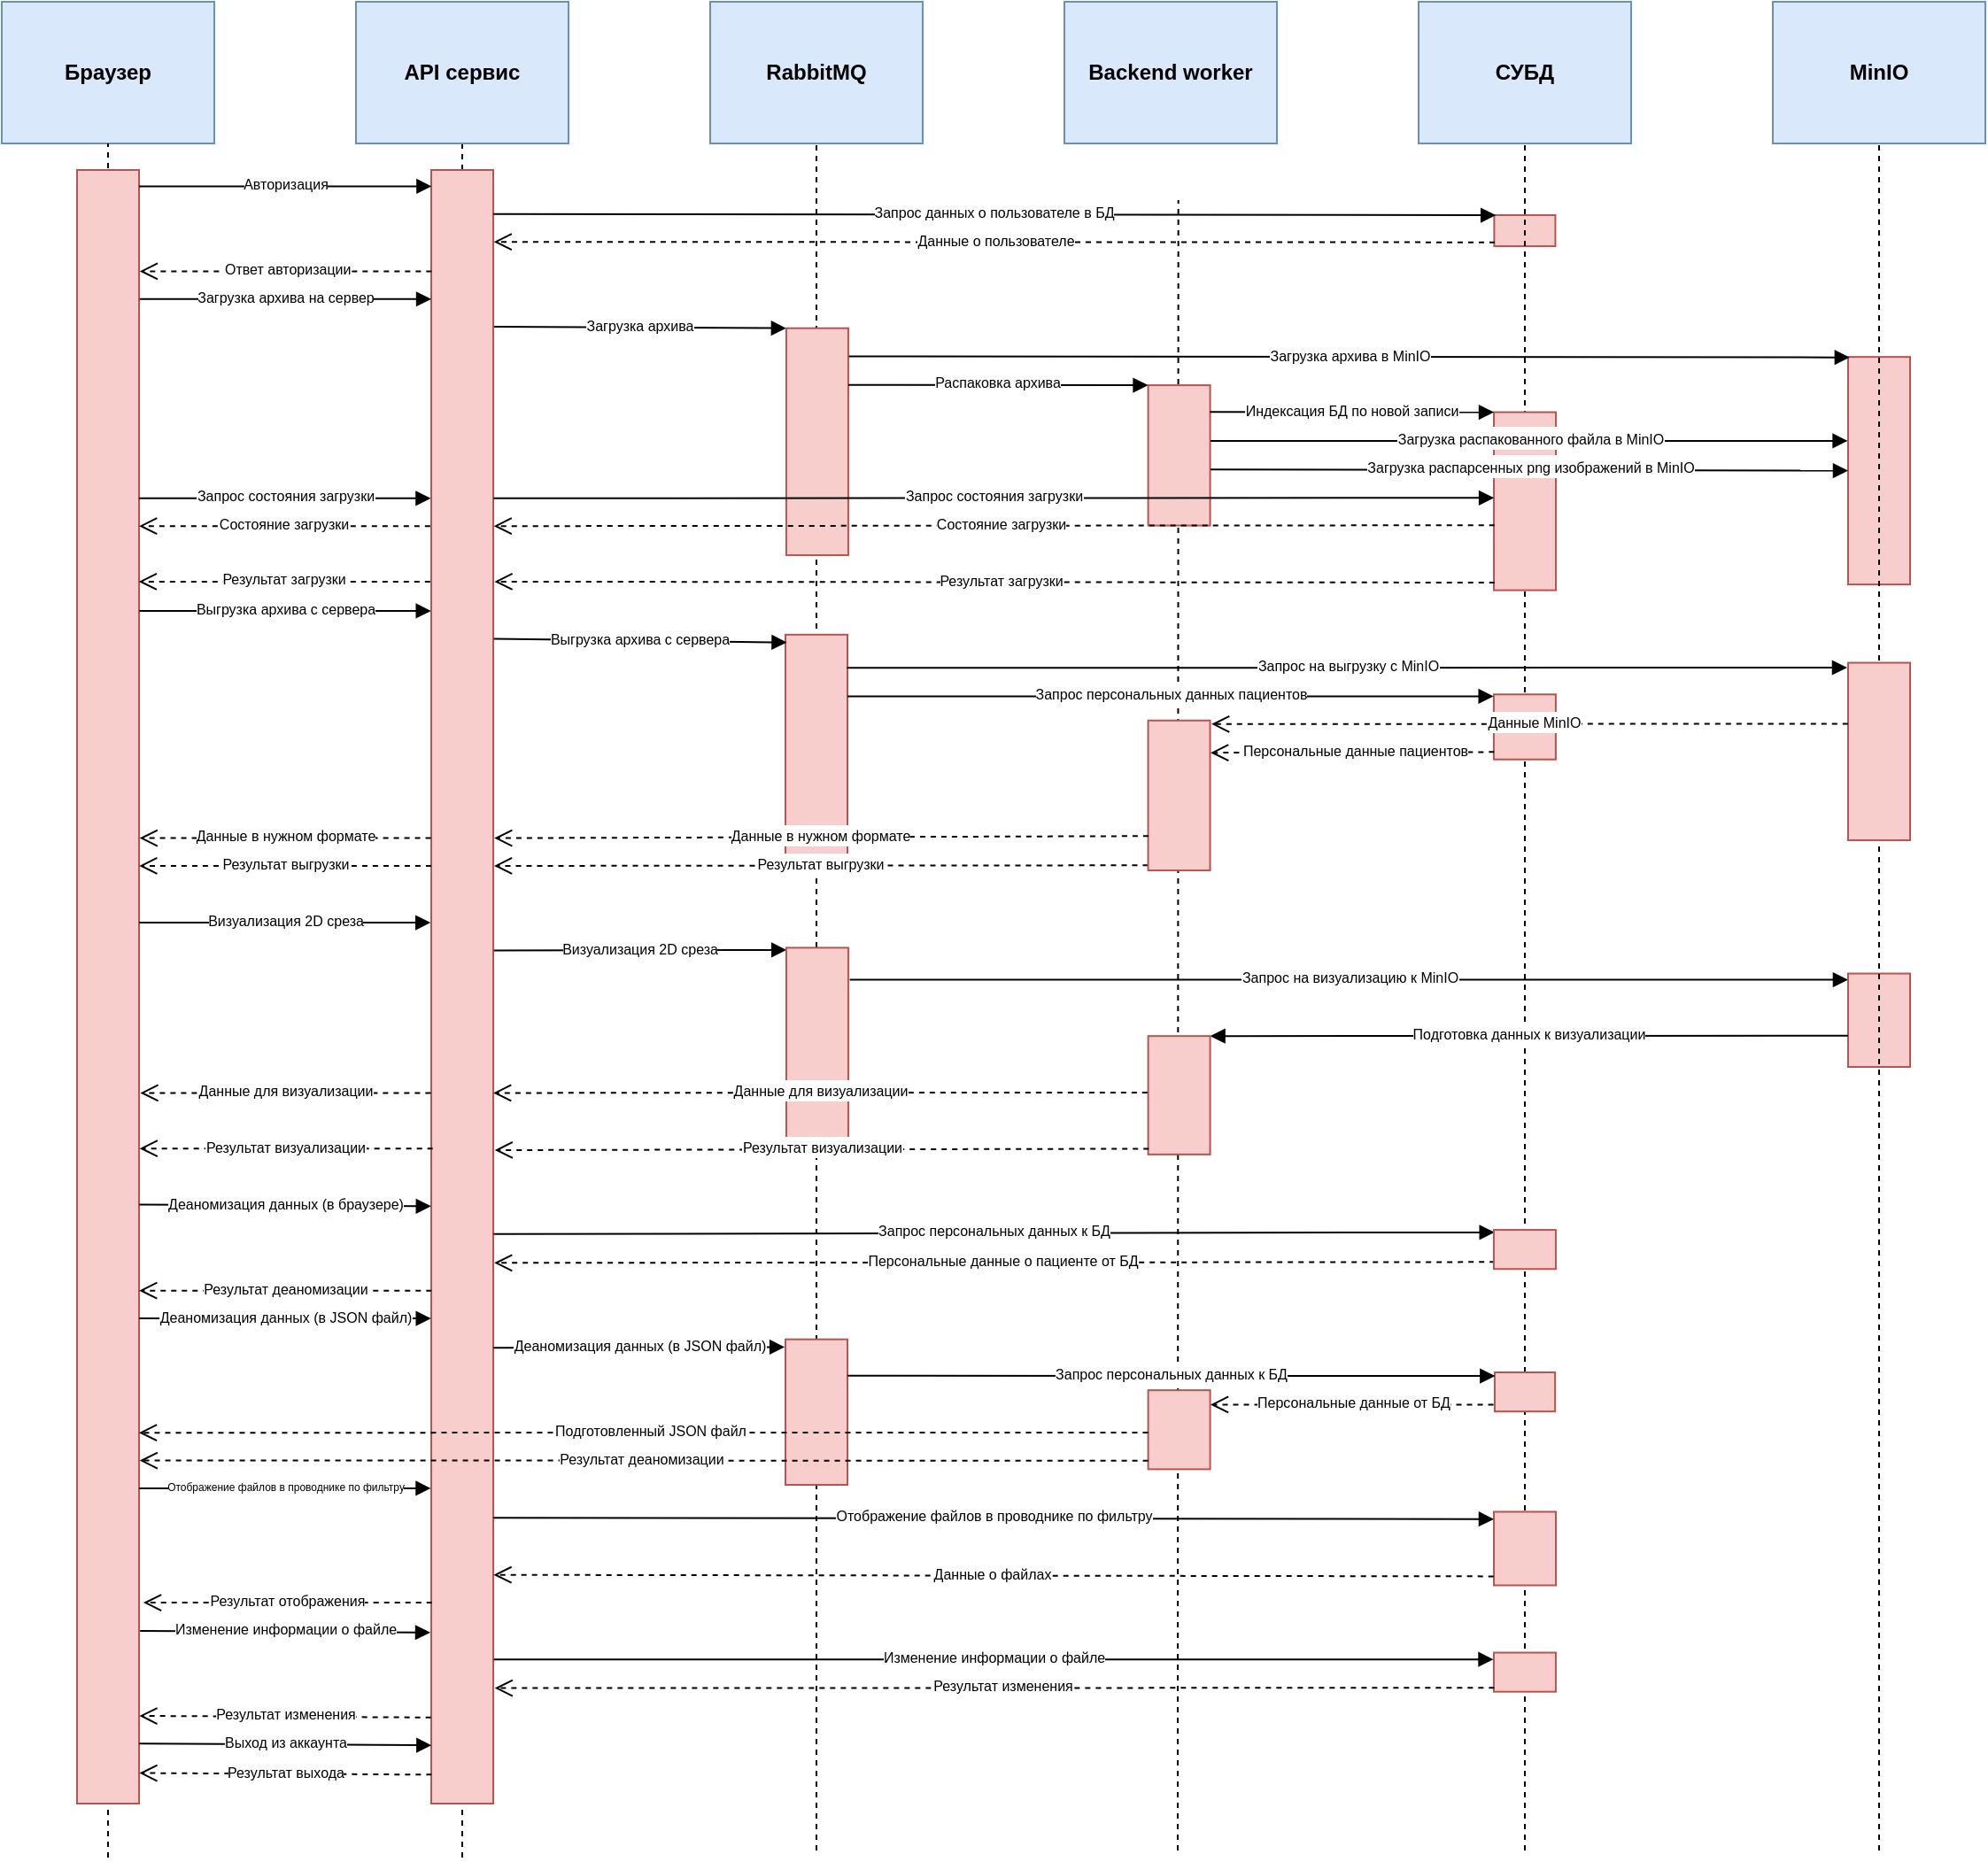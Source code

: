 <mxfile version="24.8.3">
  <diagram name="Page-1" id="-7-vLeRaQvUi-DyRjATi">
    <mxGraphModel dx="989" dy="517" grid="1" gridSize="4" guides="1" tooltips="1" connect="1" arrows="1" fold="1" page="1" pageScale="1" pageWidth="850" pageHeight="1100" math="0" shadow="0">
      <root>
        <mxCell id="0" />
        <mxCell id="1" parent="0" />
        <mxCell id="jtM0x4LrWnEkOrYZ_eJX-8" value="" style="endArrow=none;dashed=1;html=1;rounded=0;entryX=0.536;entryY=1.002;entryDx=0;entryDy=0;entryPerimeter=0;" parent="1" edge="1">
          <mxGeometry width="50" height="50" relative="1" as="geometry">
            <mxPoint x="704" y="1084" as="sourcePoint" />
            <mxPoint x="704.34" y="152.0" as="targetPoint" />
          </mxGeometry>
        </mxCell>
        <mxCell id="DCnHzgPeeYYXoKH0LnII-5" value="" style="endArrow=none;dashed=1;html=1;rounded=0;entryX=0.5;entryY=1;entryDx=0;entryDy=0;" parent="1" source="DCnHzgPeeYYXoKH0LnII-15" target="QcKT72nkIw5ETrxxPbvO-2" edge="1">
          <mxGeometry width="50" height="50" relative="1" as="geometry">
            <mxPoint x="300" y="1080" as="sourcePoint" />
            <mxPoint x="300.1" y="130" as="targetPoint" />
          </mxGeometry>
        </mxCell>
        <mxCell id="DCnHzgPeeYYXoKH0LnII-6" value="" style="endArrow=none;dashed=1;html=1;rounded=0;entryX=0.5;entryY=1;entryDx=0;entryDy=0;" parent="1" target="DCnHzgPeeYYXoKH0LnII-3" edge="1">
          <mxGeometry width="50" height="50" relative="1" as="geometry">
            <mxPoint x="500" y="1084" as="sourcePoint" />
            <mxPoint x="499.71" y="130" as="targetPoint" />
          </mxGeometry>
        </mxCell>
        <mxCell id="QcKT72nkIw5ETrxxPbvO-1" value="&lt;b&gt;Браузер&lt;/b&gt;" style="html=1;whiteSpace=wrap;fillColor=#dae8fc;strokeColor=#6c8ebf;" parent="1" vertex="1">
          <mxGeometry x="40" y="40" width="120" height="80" as="geometry" />
        </mxCell>
        <mxCell id="QcKT72nkIw5ETrxxPbvO-2" value="&lt;b&gt;API сервис&lt;/b&gt;" style="html=1;whiteSpace=wrap;fillColor=#dae8fc;strokeColor=#6c8ebf;" parent="1" vertex="1">
          <mxGeometry x="240" y="40" width="120" height="80" as="geometry" />
        </mxCell>
        <mxCell id="QcKT72nkIw5ETrxxPbvO-3" value="&lt;b&gt;Backend worker&lt;/b&gt;" style="html=1;whiteSpace=wrap;fillColor=#dae8fc;strokeColor=#6c8ebf;" parent="1" vertex="1">
          <mxGeometry x="640" y="40" width="120" height="80" as="geometry" />
        </mxCell>
        <mxCell id="DCnHzgPeeYYXoKH0LnII-3" value="&lt;b&gt;RabbitMQ&lt;/b&gt;" style="html=1;whiteSpace=wrap;fillColor=#dae8fc;strokeColor=#6c8ebf;" parent="1" vertex="1">
          <mxGeometry x="440" y="40" width="120" height="80" as="geometry" />
        </mxCell>
        <mxCell id="DCnHzgPeeYYXoKH0LnII-13" value="" style="endArrow=none;dashed=1;html=1;rounded=0;entryX=0.5;entryY=1;entryDx=0;entryDy=0;" parent="1" target="QcKT72nkIw5ETrxxPbvO-1" edge="1">
          <mxGeometry width="50" height="50" relative="1" as="geometry">
            <mxPoint x="100" y="1088" as="sourcePoint" />
            <mxPoint x="100" y="590" as="targetPoint" />
          </mxGeometry>
        </mxCell>
        <mxCell id="DCnHzgPeeYYXoKH0LnII-8" value="" style="rounded=0;whiteSpace=wrap;html=1;rotation=90;labelBackgroundColor=none;glass=0;fillColor=#f8cecc;strokeColor=#b85450;" parent="1" vertex="1">
          <mxGeometry x="-361.25" y="578.75" width="922.5" height="35" as="geometry" />
        </mxCell>
        <mxCell id="DCnHzgPeeYYXoKH0LnII-16" value="" style="endArrow=none;dashed=1;html=1;rounded=0;" parent="1" target="DCnHzgPeeYYXoKH0LnII-15" edge="1">
          <mxGeometry width="50" height="50" relative="1" as="geometry">
            <mxPoint x="300" y="1088" as="sourcePoint" />
            <mxPoint x="300" y="120" as="targetPoint" />
          </mxGeometry>
        </mxCell>
        <mxCell id="DCnHzgPeeYYXoKH0LnII-15" value="" style="rounded=0;whiteSpace=wrap;html=1;rotation=90;labelBackgroundColor=none;glass=0;fillColor=#f8cecc;strokeColor=#b85450;" parent="1" vertex="1">
          <mxGeometry x="-161.25" y="578.75" width="922.5" height="35" as="geometry" />
        </mxCell>
        <mxCell id="DCnHzgPeeYYXoKH0LnII-17" value="&lt;font style=&quot;font-size: 8px;&quot;&gt;Авторизация&lt;/font&gt;" style="html=1;verticalAlign=bottom;endArrow=block;curved=0;rounded=0;exitX=0.01;exitY=0;exitDx=0;exitDy=0;exitPerimeter=0;jumpSize=6;movable=1;resizable=1;rotatable=1;deletable=1;editable=1;locked=0;connectable=1;shadow=0;strokeWidth=1;entryX=0.01;entryY=0.994;entryDx=0;entryDy=0;entryPerimeter=0;targetPerimeterSpacing=0;spacingTop=0;spacing=-5;sourcePerimeterSpacing=0;endSize=6;startSize=6;" parent="1" source="DCnHzgPeeYYXoKH0LnII-8" target="DCnHzgPeeYYXoKH0LnII-15" edge="1">
          <mxGeometry x="0.0" width="80" relative="1" as="geometry">
            <mxPoint x="269.825" y="151.288" as="sourcePoint" />
            <mxPoint x="283" y="150" as="targetPoint" />
            <mxPoint as="offset" />
          </mxGeometry>
        </mxCell>
        <mxCell id="DCnHzgPeeYYXoKH0LnII-22" value="" style="rounded=0;whiteSpace=wrap;html=1;rotation=90;labelBackgroundColor=none;glass=0;fillColor=#f8cecc;strokeColor=#b85450;" parent="1" vertex="1">
          <mxGeometry x="891.18" y="152" width="17.55" height="34.53" as="geometry" />
        </mxCell>
        <mxCell id="DCnHzgPeeYYXoKH0LnII-23" value="Запрос данных о пользователе в БД" style="html=1;verticalAlign=bottom;endArrow=block;curved=0;rounded=0;exitX=0.027;exitY=0.002;exitDx=0;exitDy=0;exitPerimeter=0;jumpSize=6;movable=1;resizable=1;rotatable=1;deletable=1;editable=1;locked=0;connectable=1;shadow=0;strokeWidth=1;targetPerimeterSpacing=0;spacingTop=0;spacing=-5;sourcePerimeterSpacing=0;endSize=6;startSize=6;fontSize=8;entryX=0.002;entryY=0.974;entryDx=0;entryDy=0;entryPerimeter=0;" parent="1" source="DCnHzgPeeYYXoKH0LnII-15" target="DCnHzgPeeYYXoKH0LnII-22" edge="1">
          <mxGeometry x="0.0" width="80" relative="1" as="geometry">
            <mxPoint x="318.235" y="160.005" as="sourcePoint" />
            <mxPoint x="880" y="160" as="targetPoint" />
            <mxPoint as="offset" />
          </mxGeometry>
        </mxCell>
        <mxCell id="DCnHzgPeeYYXoKH0LnII-25" value="&lt;font style=&quot;font-size: 8px;&quot;&gt;Данные о пользователе&lt;/font&gt;" style="html=1;verticalAlign=bottom;endArrow=open;dashed=1;endSize=8;rounded=0;spacing=-5;fontSize=10;entryX=0.044;entryY=-0.009;entryDx=0;entryDy=0;entryPerimeter=0;exitX=0.874;exitY=0.991;exitDx=0;exitDy=0;exitPerimeter=0;" parent="1" source="DCnHzgPeeYYXoKH0LnII-22" target="DCnHzgPeeYYXoKH0LnII-15" edge="1">
          <mxGeometry x="0.0" relative="1" as="geometry">
            <mxPoint x="876" y="176" as="sourcePoint" />
            <mxPoint x="318.095" y="175.688" as="targetPoint" />
            <mxPoint as="offset" />
          </mxGeometry>
        </mxCell>
        <mxCell id="cB62RRdeZVZAQ7C6WHtT-6" value="&lt;span style=&quot;font-size: 8px;&quot;&gt;&amp;nbsp;Ответ авторизации&lt;/span&gt;" style="html=1;verticalAlign=bottom;endArrow=open;dashed=1;endSize=8;rounded=0;exitX=0.062;exitY=0.995;exitDx=0;exitDy=0;exitPerimeter=0;spacing=-5;fontSize=10;entryX=0.062;entryY=-0.011;entryDx=0;entryDy=0;entryPerimeter=0;" parent="1" source="DCnHzgPeeYYXoKH0LnII-15" target="DCnHzgPeeYYXoKH0LnII-8" edge="1">
          <mxGeometry x="0.001" relative="1" as="geometry">
            <mxPoint x="280.825" y="191.997" as="sourcePoint" />
            <mxPoint x="120" y="192" as="targetPoint" />
            <mxPoint as="offset" />
          </mxGeometry>
        </mxCell>
        <mxCell id="jtM0x4LrWnEkOrYZ_eJX-1" value="&lt;span style=&quot;font-size: 8px;&quot;&gt;Загрузка архива на сервер&lt;/span&gt;" style="html=1;verticalAlign=bottom;endArrow=block;curved=0;rounded=0;jumpSize=6;movable=1;resizable=1;rotatable=1;deletable=1;editable=1;locked=0;connectable=1;shadow=0;strokeWidth=1;targetPerimeterSpacing=0;spacingTop=0;spacing=-5;sourcePerimeterSpacing=0;endSize=6;startSize=6;exitX=0.079;exitY=-0.011;exitDx=0;exitDy=0;exitPerimeter=0;entryX=0.079;entryY=0.999;entryDx=0;entryDy=0;entryPerimeter=0;" parent="1" source="DCnHzgPeeYYXoKH0LnII-8" target="DCnHzgPeeYYXoKH0LnII-15" edge="1">
          <mxGeometry x="0.0" width="80" relative="1" as="geometry">
            <mxPoint x="120" y="208" as="sourcePoint" />
            <mxPoint x="280" y="208" as="targetPoint" />
            <mxPoint as="offset" />
          </mxGeometry>
        </mxCell>
        <mxCell id="jtM0x4LrWnEkOrYZ_eJX-5" value="&lt;span style=&quot;font-size: 8px;&quot;&gt;Загрузка архива&lt;/span&gt;" style="html=1;verticalAlign=bottom;endArrow=block;curved=0;rounded=0;jumpSize=6;movable=1;resizable=1;rotatable=1;deletable=1;editable=1;locked=0;connectable=1;shadow=0;strokeWidth=1;targetPerimeterSpacing=0;spacingTop=0;spacing=-5;sourcePerimeterSpacing=0;endSize=6;startSize=6;entryX=0;entryY=1;entryDx=0;entryDy=0;exitX=0.096;exitY=-0.013;exitDx=0;exitDy=0;exitPerimeter=0;" parent="1" source="DCnHzgPeeYYXoKH0LnII-15" target="jtM0x4LrWnEkOrYZ_eJX-4" edge="1">
          <mxGeometry x="0.0" width="80" relative="1" as="geometry">
            <mxPoint x="336" y="224" as="sourcePoint" />
            <mxPoint x="480" y="223.86" as="targetPoint" />
            <mxPoint as="offset" />
          </mxGeometry>
        </mxCell>
        <mxCell id="jtM0x4LrWnEkOrYZ_eJX-7" value="&lt;b&gt;СУБД&lt;/b&gt;" style="html=1;whiteSpace=wrap;fillColor=#dae8fc;strokeColor=#6c8ebf;" parent="1" vertex="1">
          <mxGeometry x="840" y="40" width="120" height="80" as="geometry" />
        </mxCell>
        <mxCell id="jtM0x4LrWnEkOrYZ_eJX-11" value="" style="endArrow=none;dashed=1;html=1;rounded=0;entryX=0.5;entryY=1;entryDx=0;entryDy=0;" parent="1" target="jtM0x4LrWnEkOrYZ_eJX-7" edge="1">
          <mxGeometry width="50" height="50" relative="1" as="geometry">
            <mxPoint x="900" y="1084" as="sourcePoint" />
            <mxPoint x="908" y="143.08" as="targetPoint" />
          </mxGeometry>
        </mxCell>
        <mxCell id="jtM0x4LrWnEkOrYZ_eJX-10" value="" style="rounded=0;whiteSpace=wrap;html=1;rotation=90;labelBackgroundColor=none;glass=0;fillColor=#f8cecc;strokeColor=#b85450;" parent="1" vertex="1">
          <mxGeometry x="1035.76" y="287.31" width="128.47" height="35" as="geometry" />
        </mxCell>
        <mxCell id="jtM0x4LrWnEkOrYZ_eJX-14" value="" style="rounded=0;whiteSpace=wrap;html=1;rotation=90;labelBackgroundColor=none;glass=0;fillColor=#f8cecc;strokeColor=#b85450;" parent="1" vertex="1">
          <mxGeometry x="849.74" y="304.54" width="100.55" height="35" as="geometry" />
        </mxCell>
        <mxCell id="jtM0x4LrWnEkOrYZ_eJX-4" value="" style="rounded=0;whiteSpace=wrap;html=1;rotation=90;labelBackgroundColor=none;glass=0;fillColor=#f8cecc;strokeColor=#b85450;" parent="1" vertex="1">
          <mxGeometry x="436.37" y="270.93" width="128.18" height="35" as="geometry" />
        </mxCell>
        <mxCell id="jtM0x4LrWnEkOrYZ_eJX-9" value="&lt;span style=&quot;font-size: 8px;&quot;&gt;Загрузка архива в MinIO&lt;/span&gt;" style="html=1;verticalAlign=bottom;endArrow=block;curved=0;rounded=0;jumpSize=6;movable=1;resizable=1;rotatable=1;deletable=1;editable=1;locked=0;connectable=1;shadow=0;strokeWidth=1;targetPerimeterSpacing=0;spacingTop=0;spacing=-5;sourcePerimeterSpacing=0;endSize=6;startSize=6;entryX=0.002;entryY=0.973;entryDx=0;entryDy=0;entryPerimeter=0;exitX=0.124;exitY=-0.011;exitDx=0;exitDy=0;exitPerimeter=0;" parent="1" source="jtM0x4LrWnEkOrYZ_eJX-4" target="jtM0x4LrWnEkOrYZ_eJX-10" edge="1">
          <mxGeometry x="0.0" width="80" relative="1" as="geometry">
            <mxPoint x="540" y="256" as="sourcePoint" />
            <mxPoint x="880" y="255.86" as="targetPoint" />
            <mxPoint as="offset" />
          </mxGeometry>
        </mxCell>
        <mxCell id="jtM0x4LrWnEkOrYZ_eJX-19" value="&lt;span style=&quot;font-size: 8px;&quot;&gt;Состояние загрузки&lt;/span&gt;" style="html=1;verticalAlign=bottom;endArrow=open;dashed=1;endSize=8;rounded=0;spacing=-5;fontSize=10;exitX=0.218;exitY=1.017;exitDx=0;exitDy=0;exitPerimeter=0;entryX=0.218;entryY=-0.001;entryDx=0;entryDy=0;entryPerimeter=0;" parent="1" source="DCnHzgPeeYYXoKH0LnII-15" target="DCnHzgPeeYYXoKH0LnII-8" edge="1">
          <mxGeometry x="0.001" relative="1" as="geometry">
            <mxPoint x="276" y="336" as="sourcePoint" />
            <mxPoint x="124" y="336" as="targetPoint" />
            <mxPoint as="offset" />
          </mxGeometry>
        </mxCell>
        <mxCell id="jtM0x4LrWnEkOrYZ_eJX-21" value="&lt;span style=&quot;font-size: 8px;&quot;&gt;Результат загрузки&lt;/span&gt;" style="html=1;verticalAlign=bottom;endArrow=open;dashed=1;endSize=8;rounded=0;spacing=-5;fontSize=10;exitX=0.252;exitY=1.017;exitDx=0;exitDy=0;exitPerimeter=0;entryX=0.252;entryY=0.004;entryDx=0;entryDy=0;entryPerimeter=0;" parent="1" source="DCnHzgPeeYYXoKH0LnII-15" target="DCnHzgPeeYYXoKH0LnII-8" edge="1">
          <mxGeometry x="0.001" relative="1" as="geometry">
            <mxPoint x="272" y="368" as="sourcePoint" />
            <mxPoint x="128" y="368" as="targetPoint" />
            <mxPoint as="offset" />
          </mxGeometry>
        </mxCell>
        <mxCell id="jtM0x4LrWnEkOrYZ_eJX-22" value="&lt;span style=&quot;font-size: 8px;&quot;&gt;Выгрузка архива с сервера&lt;/span&gt;" style="html=1;verticalAlign=bottom;endArrow=block;curved=0;rounded=0;exitX=0.339;exitY=-0.005;exitDx=0;exitDy=0;exitPerimeter=0;jumpSize=6;movable=1;resizable=1;rotatable=1;deletable=1;editable=1;locked=0;connectable=1;shadow=0;strokeWidth=1;targetPerimeterSpacing=0;spacingTop=0;spacing=-5;sourcePerimeterSpacing=0;endSize=6;startSize=6;entryX=0.339;entryY=1.004;entryDx=0;entryDy=0;entryPerimeter=0;" parent="1" edge="1">
          <mxGeometry x="0.0" width="80" relative="1" as="geometry">
            <mxPoint x="117.675" y="383.998" as="sourcePoint" />
            <mxPoint x="282.36" y="383.997" as="targetPoint" />
            <mxPoint as="offset" />
          </mxGeometry>
        </mxCell>
        <mxCell id="jtM0x4LrWnEkOrYZ_eJX-23" value="" style="rounded=0;whiteSpace=wrap;html=1;rotation=90;labelBackgroundColor=none;glass=0;fillColor=#f8cecc;strokeColor=#b85450;" parent="1" vertex="1">
          <mxGeometry x="433.46" y="446.45" width="133.09" height="35" as="geometry" />
        </mxCell>
        <mxCell id="jtM0x4LrWnEkOrYZ_eJX-25" value="&lt;span style=&quot;font-size: 8px;&quot;&gt;Выгрузка архива с сервера&lt;/span&gt;" style="html=1;verticalAlign=bottom;endArrow=block;curved=0;rounded=0;jumpSize=6;movable=1;resizable=1;rotatable=1;deletable=1;editable=1;locked=0;connectable=1;shadow=0;strokeWidth=1;targetPerimeterSpacing=0;spacingTop=0;spacing=-5;sourcePerimeterSpacing=0;endSize=6;startSize=6;entryX=0.033;entryY=0.979;entryDx=0;entryDy=0;entryPerimeter=0;exitX=0.287;exitY=-0.01;exitDx=0;exitDy=0;exitPerimeter=0;" parent="1" source="DCnHzgPeeYYXoKH0LnII-15" target="jtM0x4LrWnEkOrYZ_eJX-23" edge="1">
          <mxGeometry x="0.0" width="80" relative="1" as="geometry">
            <mxPoint x="324" y="400" as="sourcePoint" />
            <mxPoint x="480" y="400.27" as="targetPoint" />
            <mxPoint as="offset" />
          </mxGeometry>
        </mxCell>
        <mxCell id="jtM0x4LrWnEkOrYZ_eJX-26" value="&lt;span style=&quot;font-size: 8px;&quot;&gt;Запрос на выгрузку с MinIO&lt;/span&gt;" style="html=1;verticalAlign=bottom;endArrow=block;curved=0;rounded=0;jumpSize=6;movable=1;resizable=1;rotatable=1;deletable=1;editable=1;locked=0;connectable=1;shadow=0;strokeWidth=1;targetPerimeterSpacing=0;spacingTop=0;spacing=-5;sourcePerimeterSpacing=0;endSize=6;startSize=6;exitX=0.141;exitY=0.008;exitDx=0;exitDy=0;exitPerimeter=0;" parent="1" source="jtM0x4LrWnEkOrYZ_eJX-23" edge="1">
          <mxGeometry x="-0.0" width="80" relative="1" as="geometry">
            <mxPoint x="520" y="416" as="sourcePoint" />
            <mxPoint x="1082" y="416" as="targetPoint" />
            <mxPoint as="offset" />
          </mxGeometry>
        </mxCell>
        <mxCell id="jtM0x4LrWnEkOrYZ_eJX-36" value="&lt;span style=&quot;font-size: 8px;&quot;&gt;Результат выгрузки&lt;/span&gt;" style="html=1;verticalAlign=bottom;endArrow=open;dashed=1;endSize=8;rounded=0;spacing=-5;fontSize=10;exitX=0.966;exitY=1.001;exitDx=0;exitDy=0;exitPerimeter=0;entryX=0.426;entryY=-0.014;entryDx=0;entryDy=0;entryPerimeter=0;" parent="1" source="NHm21bwI3GpqRMTArBsJ-2" target="DCnHzgPeeYYXoKH0LnII-15" edge="1">
          <mxGeometry x="0.001" relative="1" as="geometry">
            <mxPoint x="677.95" y="544.903" as="sourcePoint" />
            <mxPoint x="528" y="528" as="targetPoint" />
            <mxPoint as="offset" />
          </mxGeometry>
        </mxCell>
        <mxCell id="jtM0x4LrWnEkOrYZ_eJX-37" value="&lt;span style=&quot;font-size: 8px;&quot;&gt;Результат выгрузки&lt;/span&gt;" style="html=1;verticalAlign=bottom;endArrow=open;dashed=1;endSize=8;rounded=0;spacing=-5;fontSize=10;exitX=0.426;exitY=1.001;exitDx=0;exitDy=0;exitPerimeter=0;entryX=0.426;entryY=-0.003;entryDx=0;entryDy=0;entryPerimeter=0;" parent="1" source="DCnHzgPeeYYXoKH0LnII-15" target="DCnHzgPeeYYXoKH0LnII-8" edge="1">
          <mxGeometry x="0.001" relative="1" as="geometry">
            <mxPoint x="280" y="528" as="sourcePoint" />
            <mxPoint x="120" y="528" as="targetPoint" />
            <mxPoint as="offset" />
          </mxGeometry>
        </mxCell>
        <mxCell id="jtM0x4LrWnEkOrYZ_eJX-39" value="&lt;span style=&quot;font-size: 8px;&quot;&gt;Визуализация 2D среза&lt;/span&gt;" style="html=1;verticalAlign=bottom;endArrow=block;curved=0;rounded=0;exitX=0.478;exitY=0.001;exitDx=0;exitDy=0;exitPerimeter=0;jumpSize=6;movable=1;resizable=1;rotatable=1;deletable=1;editable=1;locked=0;connectable=1;shadow=0;strokeWidth=1;targetPerimeterSpacing=0;spacingTop=0;spacing=-5;sourcePerimeterSpacing=0;endSize=6;startSize=6;entryX=0.478;entryY=1.011;entryDx=0;entryDy=0;entryPerimeter=0;" parent="1" edge="1">
          <mxGeometry x="0.0" width="80" relative="1" as="geometry">
            <mxPoint x="117.465" y="560.005" as="sourcePoint" />
            <mxPoint x="282.115" y="560.005" as="targetPoint" />
            <mxPoint as="offset" />
          </mxGeometry>
        </mxCell>
        <mxCell id="jtM0x4LrWnEkOrYZ_eJX-40" value="&lt;span style=&quot;font-size: 8px;&quot;&gt;Визуализация 2D среза&lt;/span&gt;" style="html=1;verticalAlign=bottom;endArrow=block;curved=0;rounded=0;exitX=0.495;exitY=-0.011;exitDx=0;exitDy=0;exitPerimeter=0;jumpSize=6;movable=1;resizable=1;rotatable=1;deletable=1;editable=1;locked=0;connectable=1;shadow=0;strokeWidth=1;targetPerimeterSpacing=0;spacingTop=0;spacing=-5;sourcePerimeterSpacing=0;endSize=6;startSize=6;entryX=0.011;entryY=0.995;entryDx=0;entryDy=0;entryPerimeter=0;" parent="1" target="jtM0x4LrWnEkOrYZ_eJX-41" edge="1">
          <mxGeometry x="0.0" width="80" relative="1" as="geometry">
            <mxPoint x="317.885" y="575.688" as="sourcePoint" />
            <mxPoint x="480" y="576.05" as="targetPoint" />
            <mxPoint as="offset" />
          </mxGeometry>
        </mxCell>
        <mxCell id="jtM0x4LrWnEkOrYZ_eJX-41" value="" style="rounded=0;whiteSpace=wrap;html=1;rotation=90;labelBackgroundColor=none;glass=0;fillColor=#f8cecc;strokeColor=#b85450;" parent="1" vertex="1">
          <mxGeometry x="444.15" y="613.02" width="112.63" height="35" as="geometry" />
        </mxCell>
        <mxCell id="jtM0x4LrWnEkOrYZ_eJX-43" value="&lt;span style=&quot;font-size: 8px;&quot;&gt;Запрос на визуализацию к MinIO&lt;/span&gt;" style="html=1;verticalAlign=bottom;endArrow=block;curved=0;rounded=0;jumpSize=6;movable=1;resizable=1;rotatable=1;deletable=1;editable=1;locked=0;connectable=1;shadow=0;strokeWidth=1;targetPerimeterSpacing=0;spacingTop=0;spacing=-5;sourcePerimeterSpacing=0;endSize=6;startSize=6;entryX=0.066;entryY=1.001;entryDx=0;entryDy=0;entryPerimeter=0;exitX=0.16;exitY=-0.023;exitDx=0;exitDy=0;exitPerimeter=0;" parent="1" source="jtM0x4LrWnEkOrYZ_eJX-41" target="jtM0x4LrWnEkOrYZ_eJX-44" edge="1">
          <mxGeometry x="0.0" width="80" relative="1" as="geometry">
            <mxPoint x="552" y="591" as="sourcePoint" />
            <mxPoint x="1072" y="591" as="targetPoint" />
            <mxPoint as="offset" />
          </mxGeometry>
        </mxCell>
        <mxCell id="jtM0x4LrWnEkOrYZ_eJX-44" value="" style="rounded=0;whiteSpace=wrap;html=1;rotation=90;labelBackgroundColor=none;glass=0;fillColor=#f8cecc;strokeColor=#b85450;" parent="1" vertex="1">
          <mxGeometry x="1073.64" y="597.64" width="52.73" height="35" as="geometry" />
        </mxCell>
        <mxCell id="jtM0x4LrWnEkOrYZ_eJX-50" value="&lt;span style=&quot;font-size: 8px;&quot;&gt;Результат визуализации&lt;/span&gt;" style="html=1;verticalAlign=bottom;endArrow=open;dashed=1;endSize=8;rounded=0;spacing=-5;fontSize=10;exitX=0.599;exitY=0.976;exitDx=0;exitDy=0;exitPerimeter=0;entryX=0.599;entryY=-0.009;entryDx=0;entryDy=0;entryPerimeter=0;" parent="1" source="DCnHzgPeeYYXoKH0LnII-15" target="DCnHzgPeeYYXoKH0LnII-8" edge="1">
          <mxGeometry x="0.002" relative="1" as="geometry">
            <mxPoint x="282.535" y="703.578" as="sourcePoint" />
            <mxPoint x="136" y="688" as="targetPoint" />
            <mxPoint as="offset" />
          </mxGeometry>
        </mxCell>
        <mxCell id="jtM0x4LrWnEkOrYZ_eJX-51" value="&lt;span style=&quot;font-size: 8px;&quot;&gt;Деаномизация данных (в браузере)&lt;/span&gt;" style="html=1;verticalAlign=bottom;endArrow=block;curved=0;rounded=0;exitX=0.616;exitY=-0.001;exitDx=0;exitDy=0;exitPerimeter=0;jumpSize=6;movable=1;resizable=1;rotatable=1;deletable=1;editable=1;locked=0;connectable=1;shadow=0;strokeWidth=1;targetPerimeterSpacing=0;spacingTop=0;spacing=-5;sourcePerimeterSpacing=0;endSize=6;startSize=6;entryX=0.617;entryY=1.003;entryDx=0;entryDy=0;entryPerimeter=0;" parent="1" edge="1">
          <mxGeometry x="0.0" width="80" relative="1" as="geometry">
            <mxPoint x="117.535" y="719.26" as="sourcePoint" />
            <mxPoint x="282.395" y="720.183" as="targetPoint" />
            <mxPoint as="offset" />
          </mxGeometry>
        </mxCell>
        <mxCell id="jtM0x4LrWnEkOrYZ_eJX-52" value="&lt;span style=&quot;font-size: 8px;&quot;&gt;Запрос персональных данных к БД&lt;/span&gt;" style="html=1;verticalAlign=bottom;endArrow=block;curved=0;rounded=0;exitX=0.634;exitY=-0.006;exitDx=0;exitDy=0;exitPerimeter=0;jumpSize=6;movable=1;resizable=1;rotatable=1;deletable=1;editable=1;locked=0;connectable=1;shadow=0;strokeWidth=1;targetPerimeterSpacing=0;spacingTop=0;spacing=-5;sourcePerimeterSpacing=0;endSize=6;startSize=6;entryX=0.063;entryY=0.989;entryDx=0;entryDy=0;entryPerimeter=0;" parent="1" target="MNIYdGSiHyuOn0AsFa-c-3" edge="1">
          <mxGeometry x="0.0" width="80" relative="1" as="geometry">
            <mxPoint x="317.71" y="735.865" as="sourcePoint" />
            <mxPoint x="872" y="736" as="targetPoint" />
            <mxPoint as="offset" />
          </mxGeometry>
        </mxCell>
        <mxCell id="jtM0x4LrWnEkOrYZ_eJX-59" value="&lt;span style=&quot;font-size: 8px;&quot;&gt;Персональные данные о пациенте от БД&lt;/span&gt;" style="html=1;verticalAlign=bottom;endArrow=open;dashed=1;endSize=8;rounded=0;spacing=-5;fontSize=10;exitX=0.821;exitY=0.982;exitDx=0;exitDy=0;exitPerimeter=0;entryX=0.669;entryY=-0.016;entryDx=0;entryDy=0;entryPerimeter=0;" parent="1" source="MNIYdGSiHyuOn0AsFa-c-3" target="DCnHzgPeeYYXoKH0LnII-15" edge="1">
          <mxGeometry x="-0.014" relative="1" as="geometry">
            <mxPoint x="876" y="752" as="sourcePoint" />
            <mxPoint x="328" y="752" as="targetPoint" />
            <mxPoint as="offset" />
          </mxGeometry>
        </mxCell>
        <mxCell id="jtM0x4LrWnEkOrYZ_eJX-64" value="&lt;span style=&quot;font-size: 8px;&quot;&gt;Результат деаномизации&lt;/span&gt;" style="html=1;verticalAlign=bottom;endArrow=open;dashed=1;endSize=8;rounded=0;spacing=-5;fontSize=10;exitX=0.686;exitY=0.996;exitDx=0;exitDy=0;exitPerimeter=0;entryX=0.686;entryY=-0.002;entryDx=0;entryDy=0;entryPerimeter=0;" parent="1" source="DCnHzgPeeYYXoKH0LnII-15" target="DCnHzgPeeYYXoKH0LnII-8" edge="1">
          <mxGeometry x="0.004" relative="1" as="geometry">
            <mxPoint x="282.36" y="831.805" as="sourcePoint" />
            <mxPoint x="136" y="768" as="targetPoint" />
            <mxPoint as="offset" />
          </mxGeometry>
        </mxCell>
        <mxCell id="jtM0x4LrWnEkOrYZ_eJX-82" value="&lt;span style=&quot;font-size: 8px;&quot;&gt;Изменение информации о файле&lt;/span&gt;" style="html=1;verticalAlign=bottom;endArrow=block;curved=0;rounded=0;jumpSize=6;movable=1;resizable=1;rotatable=1;deletable=1;editable=1;locked=0;connectable=1;shadow=0;strokeWidth=1;targetPerimeterSpacing=0;spacingTop=0;spacing=-5;sourcePerimeterSpacing=0;endSize=6;startSize=6;exitX=0.963;exitY=-0.008;exitDx=0;exitDy=0;exitPerimeter=0;entryX=0.174;entryY=1.006;entryDx=0;entryDy=0;entryPerimeter=0;" parent="1" target="MNIYdGSiHyuOn0AsFa-c-5" edge="1">
          <mxGeometry x="-0.0" width="80" relative="1" as="geometry">
            <mxPoint x="317.78" y="976.168" as="sourcePoint" />
            <mxPoint x="856" y="976.48" as="targetPoint" />
            <mxPoint as="offset" />
          </mxGeometry>
        </mxCell>
        <mxCell id="jtM0x4LrWnEkOrYZ_eJX-84" value="&lt;span style=&quot;font-size: 8px;&quot;&gt;Выход из аккаунта&lt;/span&gt;" style="html=1;verticalAlign=bottom;endArrow=block;curved=0;rounded=0;jumpSize=6;movable=1;resizable=1;rotatable=1;deletable=1;editable=1;locked=0;connectable=1;shadow=0;strokeWidth=1;targetPerimeterSpacing=0;spacingTop=0;spacing=-5;sourcePerimeterSpacing=0;endSize=6;startSize=6;exitX=0.772;exitY=-0.005;exitDx=0;exitDy=0;exitPerimeter=0;entryX=0.773;entryY=0.995;entryDx=0;entryDy=0;entryPerimeter=0;" parent="1" edge="1">
          <mxGeometry x="-0.0" width="80" relative="1" as="geometry">
            <mxPoint x="117.675" y="1023.65" as="sourcePoint" />
            <mxPoint x="282.675" y="1024.572" as="targetPoint" />
            <mxPoint as="offset" />
          </mxGeometry>
        </mxCell>
        <mxCell id="jtM0x4LrWnEkOrYZ_eJX-92" value="&lt;span style=&quot;font-size: 8px;&quot;&gt;Результат изменения&lt;/span&gt;" style="html=1;verticalAlign=bottom;endArrow=open;dashed=1;endSize=8;rounded=0;spacing=-5;fontSize=10;exitX=0.756;exitY=1.005;exitDx=0;exitDy=0;exitPerimeter=0;entryX=0.755;entryY=-0.005;entryDx=0;entryDy=0;entryPerimeter=0;" parent="1" edge="1">
          <mxGeometry x="0.001" relative="1" as="geometry">
            <mxPoint x="282.325" y="1008.89" as="sourcePoint" />
            <mxPoint x="117.675" y="1007.967" as="targetPoint" />
            <mxPoint as="offset" />
          </mxGeometry>
        </mxCell>
        <mxCell id="jtM0x4LrWnEkOrYZ_eJX-93" value="&lt;span style=&quot;font-size: 8px;&quot;&gt;Изменение информации о файле&lt;/span&gt;" style="html=1;verticalAlign=bottom;endArrow=block;curved=0;rounded=0;jumpSize=6;movable=1;resizable=1;rotatable=1;deletable=1;editable=1;locked=0;connectable=1;shadow=0;strokeWidth=1;targetPerimeterSpacing=0;spacingTop=0;spacing=-5;sourcePerimeterSpacing=0;endSize=6;startSize=6;exitX=0.703;exitY=-0.017;exitDx=0;exitDy=0;exitPerimeter=0;entryX=0.704;entryY=1.014;entryDx=0;entryDy=0;entryPerimeter=0;" parent="1" edge="1">
          <mxGeometry x="-0.0" width="80" relative="1" as="geometry">
            <mxPoint x="118.095" y="959.997" as="sourcePoint" />
            <mxPoint x="282.01" y="960.92" as="targetPoint" />
            <mxPoint as="offset" />
          </mxGeometry>
        </mxCell>
        <mxCell id="jtM0x4LrWnEkOrYZ_eJX-97" value="&lt;span style=&quot;font-size: 8px;&quot;&gt;Результат выхода&lt;/span&gt;" style="html=1;verticalAlign=bottom;endArrow=open;dashed=1;endSize=8;rounded=0;spacing=-5;fontSize=10;exitX=0.791;exitY=0.995;exitDx=0;exitDy=0;exitPerimeter=0;entryX=0.79;entryY=-0.005;entryDx=0;entryDy=0;entryPerimeter=0;" parent="1" edge="1">
          <mxGeometry x="0.001" relative="1" as="geometry">
            <mxPoint x="282.675" y="1041.178" as="sourcePoint" />
            <mxPoint x="117.675" y="1040.255" as="targetPoint" />
            <mxPoint as="offset" />
          </mxGeometry>
        </mxCell>
        <mxCell id="IztY4atu-vnlkCIvI9x5-3" value="&lt;b&gt;MinIO&lt;/b&gt;" style="html=1;whiteSpace=wrap;fillColor=#dae8fc;strokeColor=#6c8ebf;" parent="1" vertex="1">
          <mxGeometry x="1040" y="40" width="120" height="80" as="geometry" />
        </mxCell>
        <mxCell id="IztY4atu-vnlkCIvI9x5-4" value="" style="endArrow=none;dashed=1;html=1;rounded=0;entryX=0.5;entryY=1;entryDx=0;entryDy=0;" parent="1" target="IztY4atu-vnlkCIvI9x5-3" edge="1">
          <mxGeometry width="50" height="50" relative="1" as="geometry">
            <mxPoint x="1100" y="1084" as="sourcePoint" />
            <mxPoint x="1099.9" y="125.8" as="targetPoint" />
          </mxGeometry>
        </mxCell>
        <mxCell id="IztY4atu-vnlkCIvI9x5-6" value="" style="rounded=0;whiteSpace=wrap;html=1;rotation=90;labelBackgroundColor=none;glass=0;fillColor=#f8cecc;strokeColor=#b85450;" parent="1" vertex="1">
          <mxGeometry x="665.17" y="278.66" width="79.24" height="35" as="geometry" />
        </mxCell>
        <mxCell id="IztY4atu-vnlkCIvI9x5-7" value="&lt;span style=&quot;font-size: 8px;&quot;&gt;Распаковка архива&lt;/span&gt;" style="html=1;verticalAlign=bottom;endArrow=block;curved=0;rounded=0;jumpSize=6;movable=1;resizable=1;rotatable=1;deletable=1;editable=1;locked=0;connectable=1;shadow=0;strokeWidth=1;targetPerimeterSpacing=0;spacingTop=0;spacing=-5;sourcePerimeterSpacing=0;endSize=6;startSize=6;exitX=0.25;exitY=0;exitDx=0;exitDy=0;entryX=0;entryY=1;entryDx=0;entryDy=0;" parent="1" source="jtM0x4LrWnEkOrYZ_eJX-4" target="IztY4atu-vnlkCIvI9x5-6" edge="1">
          <mxGeometry x="0.0" width="80" relative="1" as="geometry">
            <mxPoint x="522" y="256" as="sourcePoint" />
            <mxPoint x="684" y="252" as="targetPoint" />
            <mxPoint as="offset" />
          </mxGeometry>
        </mxCell>
        <mxCell id="IztY4atu-vnlkCIvI9x5-11" value="&lt;span style=&quot;font-size: 8px;&quot;&gt;Индексация БД по новой записи&lt;/span&gt;" style="html=1;verticalAlign=bottom;endArrow=block;curved=0;rounded=0;jumpSize=6;movable=1;resizable=1;rotatable=1;deletable=1;editable=1;locked=0;connectable=1;shadow=0;strokeWidth=1;targetPerimeterSpacing=0;spacingTop=0;spacing=-5;sourcePerimeterSpacing=0;endSize=6;startSize=6;entryX=0;entryY=1;entryDx=0;entryDy=0;exitX=0.191;exitY=0.003;exitDx=0;exitDy=0;exitPerimeter=0;" parent="1" source="IztY4atu-vnlkCIvI9x5-6" target="jtM0x4LrWnEkOrYZ_eJX-14" edge="1">
          <mxGeometry x="0.0" width="80" relative="1" as="geometry">
            <mxPoint x="744" y="280" as="sourcePoint" />
            <mxPoint x="692.24" y="288.3" as="targetPoint" />
            <mxPoint as="offset" />
          </mxGeometry>
        </mxCell>
        <mxCell id="IztY4atu-vnlkCIvI9x5-14" value="&lt;span style=&quot;font-size: 8px;&quot;&gt;Загрузка распакованного файла в MinIO&lt;/span&gt;" style="html=1;verticalAlign=bottom;endArrow=block;curved=0;rounded=0;jumpSize=6;movable=1;resizable=1;rotatable=1;deletable=1;editable=1;locked=0;connectable=1;shadow=0;strokeWidth=1;targetPerimeterSpacing=0;spacingTop=0;spacing=-5;sourcePerimeterSpacing=0;endSize=6;startSize=6;exitX=0.397;exitY=-0.008;exitDx=0;exitDy=0;exitPerimeter=0;entryX=0.369;entryY=1.006;entryDx=0;entryDy=0;entryPerimeter=0;" parent="1" source="IztY4atu-vnlkCIvI9x5-6" target="jtM0x4LrWnEkOrYZ_eJX-10" edge="1">
          <mxGeometry x="0.0" width="80" relative="1" as="geometry">
            <mxPoint x="749.55" y="300.506" as="sourcePoint" />
            <mxPoint x="918.32" y="299.998" as="targetPoint" />
            <mxPoint as="offset" />
          </mxGeometry>
        </mxCell>
        <mxCell id="IztY4atu-vnlkCIvI9x5-17" value="&lt;span style=&quot;font-size: 8px;&quot;&gt;Состояние загрузки&lt;/span&gt;" style="html=1;verticalAlign=bottom;endArrow=open;dashed=1;endSize=8;rounded=0;spacing=-5;fontSize=10;exitX=0.635;exitY=0.99;exitDx=0;exitDy=0;exitPerimeter=0;entryX=0.218;entryY=-0.009;entryDx=0;entryDy=0;entryPerimeter=0;" parent="1" source="jtM0x4LrWnEkOrYZ_eJX-14" target="DCnHzgPeeYYXoKH0LnII-15" edge="1">
          <mxGeometry x="-0.014" relative="1" as="geometry">
            <mxPoint x="872.32" y="335.771" as="sourcePoint" />
            <mxPoint x="324" y="336" as="targetPoint" />
            <mxPoint as="offset" />
          </mxGeometry>
        </mxCell>
        <mxCell id="NHm21bwI3GpqRMTArBsJ-1" value="" style="rounded=0;whiteSpace=wrap;html=1;rotation=90;labelBackgroundColor=none;glass=0;fillColor=#f8cecc;strokeColor=#b85450;" parent="1" vertex="1">
          <mxGeometry x="1049.89" y="445.88" width="100.23" height="35" as="geometry" />
        </mxCell>
        <mxCell id="NHm21bwI3GpqRMTArBsJ-2" value="" style="rounded=0;whiteSpace=wrap;html=1;rotation=90;labelBackgroundColor=none;glass=0;fillColor=#f8cecc;strokeColor=#b85450;" parent="1" vertex="1">
          <mxGeometry x="662.45" y="470.7" width="84.65" height="35" as="geometry" />
        </mxCell>
        <mxCell id="NHm21bwI3GpqRMTArBsJ-8" value="&lt;span style=&quot;font-size: 8px;&quot;&gt;Данные в нужном формате&lt;/span&gt;" style="html=1;verticalAlign=bottom;endArrow=open;dashed=1;endSize=8;rounded=0;spacing=-5;fontSize=10;exitX=0.771;exitY=0.995;exitDx=0;exitDy=0;exitPerimeter=0;entryX=0.409;entryY=-0.017;entryDx=0;entryDy=0;entryPerimeter=0;" parent="1" source="NHm21bwI3GpqRMTArBsJ-2" target="DCnHzgPeeYYXoKH0LnII-15" edge="1">
          <mxGeometry x="0.001" relative="1" as="geometry">
            <mxPoint x="685.425" y="511.998" as="sourcePoint" />
            <mxPoint x="332" y="512" as="targetPoint" />
            <mxPoint as="offset" />
          </mxGeometry>
        </mxCell>
        <mxCell id="NHm21bwI3GpqRMTArBsJ-10" value="&lt;span style=&quot;font-size: 8px;&quot;&gt;Данные в нужном формате&lt;/span&gt;" style="html=1;verticalAlign=bottom;endArrow=open;dashed=1;endSize=8;rounded=0;spacing=-5;fontSize=10;exitX=0.409;exitY=1.006;exitDx=0;exitDy=0;exitPerimeter=0;entryX=0.409;entryY=-0.009;entryDx=0;entryDy=0;entryPerimeter=0;" parent="1" source="DCnHzgPeeYYXoKH0LnII-15" target="DCnHzgPeeYYXoKH0LnII-8" edge="1">
          <mxGeometry x="0.001" relative="1" as="geometry">
            <mxPoint x="281.905" y="464.313" as="sourcePoint" />
            <mxPoint x="120" y="504" as="targetPoint" />
            <mxPoint as="offset" />
          </mxGeometry>
        </mxCell>
        <mxCell id="NHm21bwI3GpqRMTArBsJ-13" value="&lt;span style=&quot;font-size: 8px;&quot;&gt;Подготовка данных к визуализации&lt;/span&gt;" style="html=1;verticalAlign=bottom;endArrow=block;curved=0;rounded=0;jumpSize=6;movable=1;resizable=1;rotatable=1;deletable=1;editable=1;locked=0;connectable=1;shadow=0;strokeWidth=1;targetPerimeterSpacing=0;spacingTop=0;spacing=-5;sourcePerimeterSpacing=0;endSize=6;startSize=6;entryX=0;entryY=0;entryDx=0;entryDy=0;exitX=0.665;exitY=1.002;exitDx=0;exitDy=0;exitPerimeter=0;" parent="1" source="jtM0x4LrWnEkOrYZ_eJX-44" target="NHm21bwI3GpqRMTArBsJ-15" edge="1">
          <mxGeometry x="0.0" width="80" relative="1" as="geometry">
            <mxPoint x="1076" y="624" as="sourcePoint" />
            <mxPoint x="744" y="624" as="targetPoint" />
            <mxPoint as="offset" />
          </mxGeometry>
        </mxCell>
        <mxCell id="NHm21bwI3GpqRMTArBsJ-15" value="" style="rounded=0;whiteSpace=wrap;html=1;rotation=90;labelBackgroundColor=none;glass=0;fillColor=#f8cecc;strokeColor=#b85450;" parent="1" vertex="1">
          <mxGeometry x="671.37" y="640" width="66.85" height="35" as="geometry" />
        </mxCell>
        <mxCell id="NHm21bwI3GpqRMTArBsJ-17" value="&lt;span style=&quot;font-size: 8px;&quot;&gt;Данные для визуализации&lt;/span&gt;" style="html=1;verticalAlign=bottom;endArrow=open;dashed=1;endSize=8;rounded=0;spacing=-5;fontSize=10;exitX=0.477;exitY=1.011;exitDx=0;exitDy=0;exitPerimeter=0;entryX=0.565;entryY=-0.001;entryDx=0;entryDy=0;entryPerimeter=0;" parent="1" source="NHm21bwI3GpqRMTArBsJ-15" target="DCnHzgPeeYYXoKH0LnII-15" edge="1">
          <mxGeometry x="0.001" relative="1" as="geometry">
            <mxPoint x="680" y="658" as="sourcePoint" />
            <mxPoint x="320" y="656" as="targetPoint" />
            <mxPoint as="offset" />
          </mxGeometry>
        </mxCell>
        <mxCell id="NHm21bwI3GpqRMTArBsJ-20" value="&lt;span style=&quot;font-size: 8px;&quot;&gt;Данные для визуализации&lt;/span&gt;" style="html=1;verticalAlign=bottom;endArrow=open;dashed=1;endSize=8;rounded=0;spacing=-5;fontSize=10;exitX=0.565;exitY=1.009;exitDx=0;exitDy=0;exitPerimeter=0;entryX=0.565;entryY=-0.02;entryDx=0;entryDy=0;entryPerimeter=0;" parent="1" source="DCnHzgPeeYYXoKH0LnII-15" target="DCnHzgPeeYYXoKH0LnII-8" edge="1">
          <mxGeometry x="0.001" relative="1" as="geometry">
            <mxPoint x="268" y="656" as="sourcePoint" />
            <mxPoint x="144" y="656" as="targetPoint" />
            <mxPoint as="offset" />
          </mxGeometry>
        </mxCell>
        <mxCell id="NHm21bwI3GpqRMTArBsJ-21" value="&lt;span style=&quot;font-size: 8px;&quot;&gt;Результат визуализации&lt;/span&gt;" style="html=1;verticalAlign=bottom;endArrow=open;dashed=1;endSize=8;rounded=0;spacing=-5;fontSize=10;exitX=0.952;exitY=0.991;exitDx=0;exitDy=0;exitPerimeter=0;entryX=0.6;entryY=-0.024;entryDx=0;entryDy=0;entryPerimeter=0;" parent="1" source="NHm21bwI3GpqRMTArBsJ-15" target="DCnHzgPeeYYXoKH0LnII-15" edge="1">
          <mxGeometry x="0.001" relative="1" as="geometry">
            <mxPoint x="685" y="688" as="sourcePoint" />
            <mxPoint x="336" y="687" as="targetPoint" />
            <mxPoint as="offset" />
          </mxGeometry>
        </mxCell>
        <mxCell id="Mf3juLHflMfr9bYgxYGq-1" value="" style="rounded=0;whiteSpace=wrap;html=1;rotation=90;labelBackgroundColor=none;glass=0;fillColor=#f8cecc;strokeColor=#b85450;" parent="1" vertex="1">
          <mxGeometry x="881.59" y="432" width="36.73" height="35" as="geometry" />
        </mxCell>
        <mxCell id="Mf3juLHflMfr9bYgxYGq-2" value="&lt;span style=&quot;font-size: 8px;&quot;&gt;Запрос персональных данных пациентов&lt;/span&gt;" style="html=1;verticalAlign=bottom;endArrow=block;curved=0;rounded=0;jumpSize=6;movable=1;resizable=1;rotatable=1;deletable=1;editable=1;locked=0;connectable=1;shadow=0;strokeWidth=1;targetPerimeterSpacing=0;spacingTop=0;spacing=-5;sourcePerimeterSpacing=0;endSize=6;startSize=6;exitX=0.262;exitY=0.001;exitDx=0;exitDy=0;exitPerimeter=0;entryX=0.03;entryY=1.003;entryDx=0;entryDy=0;entryPerimeter=0;" parent="1" source="jtM0x4LrWnEkOrYZ_eJX-23" target="Mf3juLHflMfr9bYgxYGq-1" edge="1">
          <mxGeometry x="0.0" width="80" relative="1" as="geometry">
            <mxPoint x="525.22" y="432.001" as="sourcePoint" />
            <mxPoint x="880" y="432" as="targetPoint" />
            <mxPoint as="offset" />
          </mxGeometry>
        </mxCell>
        <mxCell id="Mf3juLHflMfr9bYgxYGq-4" value="&lt;span style=&quot;font-size: 8px;&quot;&gt;Персональные данные пациентов&lt;/span&gt;" style="html=1;verticalAlign=bottom;endArrow=open;dashed=1;endSize=8;rounded=0;spacing=-5;fontSize=10;exitX=0.886;exitY=0.994;exitDx=0;exitDy=0;exitPerimeter=0;entryX=0.215;entryY=-0.008;entryDx=0;entryDy=0;entryPerimeter=0;" parent="1" source="Mf3juLHflMfr9bYgxYGq-1" target="NHm21bwI3GpqRMTArBsJ-2" edge="1">
          <mxGeometry x="-0.014" relative="1" as="geometry">
            <mxPoint x="864" y="472" as="sourcePoint" />
            <mxPoint x="740" y="464" as="targetPoint" />
            <mxPoint as="offset" />
          </mxGeometry>
        </mxCell>
        <mxCell id="MNIYdGSiHyuOn0AsFa-c-1" value="&lt;span style=&quot;font-size: 8px;&quot;&gt;Данные MinIO&lt;/span&gt;" style="html=1;verticalAlign=bottom;endArrow=open;dashed=1;endSize=8;rounded=0;spacing=-5;fontSize=10;exitX=0.344;exitY=1.003;exitDx=0;exitDy=0;exitPerimeter=0;entryX=0.024;entryY=-0.022;entryDx=0;entryDy=0;entryPerimeter=0;" parent="1" source="NHm21bwI3GpqRMTArBsJ-1" target="NHm21bwI3GpqRMTArBsJ-2" edge="1">
          <mxGeometry x="-0.014" relative="1" as="geometry">
            <mxPoint x="1073.64" y="445.88" as="sourcePoint" />
            <mxPoint x="736" y="448" as="targetPoint" />
            <mxPoint as="offset" />
          </mxGeometry>
        </mxCell>
        <mxCell id="MNIYdGSiHyuOn0AsFa-c-3" value="" style="rounded=0;whiteSpace=wrap;html=1;rotation=90;labelBackgroundColor=none;glass=0;fillColor=#f8cecc;strokeColor=#b85450;" parent="1" vertex="1">
          <mxGeometry x="888.92" y="727.08" width="22.09" height="35" as="geometry" />
        </mxCell>
        <mxCell id="MNIYdGSiHyuOn0AsFa-c-5" value="" style="rounded=0;whiteSpace=wrap;html=1;rotation=90;labelBackgroundColor=none;glass=0;fillColor=#f8cecc;strokeColor=#b85450;" parent="1" vertex="1">
          <mxGeometry x="888.92" y="965.8" width="22.09" height="35" as="geometry" />
        </mxCell>
        <mxCell id="MNIYdGSiHyuOn0AsFa-c-6" value="&lt;span style=&quot;font-size: 8px;&quot;&gt;Результат изменения&lt;/span&gt;" style="html=1;verticalAlign=bottom;endArrow=open;dashed=1;endSize=8;rounded=0;spacing=-5;fontSize=10;exitX=0.9;exitY=0.994;exitDx=0;exitDy=0;exitPerimeter=0;entryX=0.738;entryY=-0.024;entryDx=0;entryDy=0;entryPerimeter=0;" parent="1" source="MNIYdGSiHyuOn0AsFa-c-5" edge="1">
          <mxGeometry x="-0.014" relative="1" as="geometry">
            <mxPoint x="873" y="992.48" as="sourcePoint" />
            <mxPoint x="318.34" y="992.285" as="targetPoint" />
            <mxPoint as="offset" />
          </mxGeometry>
        </mxCell>
        <mxCell id="PTesMFYvrvuocWl_URb2-1" value="&lt;span style=&quot;font-size: 8px;&quot;&gt;Загрузка распарсенных png изображений в MinIO&lt;/span&gt;" style="html=1;verticalAlign=bottom;endArrow=block;curved=0;rounded=0;jumpSize=6;movable=1;resizable=1;rotatable=1;deletable=1;editable=1;locked=0;connectable=1;shadow=0;strokeWidth=1;targetPerimeterSpacing=0;spacingTop=0;spacing=-5;sourcePerimeterSpacing=0;endSize=6;startSize=6;exitX=0.6;exitY=-0.008;exitDx=0;exitDy=0;exitPerimeter=0;entryX=0.5;entryY=1;entryDx=0;entryDy=0;" parent="1" source="IztY4atu-vnlkCIvI9x5-6" target="jtM0x4LrWnEkOrYZ_eJX-10" edge="1">
          <mxGeometry x="0.0" width="80" relative="1" as="geometry">
            <mxPoint x="727" y="304.57" as="sourcePoint" />
            <mxPoint x="1072" y="308" as="targetPoint" />
            <mxPoint as="offset" />
          </mxGeometry>
        </mxCell>
        <mxCell id="PTesMFYvrvuocWl_URb2-2" value="&lt;span style=&quot;font-size: 8px;&quot;&gt;Запрос состояния загрузки&lt;/span&gt;" style="html=1;verticalAlign=bottom;endArrow=block;curved=0;rounded=0;jumpSize=6;movable=1;resizable=1;rotatable=1;deletable=1;editable=1;locked=0;connectable=1;shadow=0;strokeWidth=1;targetPerimeterSpacing=0;spacingTop=0;spacing=-5;sourcePerimeterSpacing=0;endSize=6;startSize=6;exitX=0.201;exitY=0.002;exitDx=0;exitDy=0;exitPerimeter=0;entryX=0.201;entryY=1.008;entryDx=0;entryDy=0;entryPerimeter=0;" parent="1" source="DCnHzgPeeYYXoKH0LnII-8" target="DCnHzgPeeYYXoKH0LnII-15" edge="1">
          <mxGeometry x="0.0" width="80" relative="1" as="geometry">
            <mxPoint x="118.9" y="320.002" as="sourcePoint" />
            <mxPoint x="280" y="320" as="targetPoint" />
            <mxPoint as="offset" />
          </mxGeometry>
        </mxCell>
        <mxCell id="PTesMFYvrvuocWl_URb2-3" value="&lt;span style=&quot;font-size: 8px;&quot;&gt;Запрос состояния загрузки&lt;/span&gt;" style="html=1;verticalAlign=bottom;endArrow=block;curved=0;rounded=0;jumpSize=6;movable=1;resizable=1;rotatable=1;deletable=1;editable=1;locked=0;connectable=1;shadow=0;strokeWidth=1;targetPerimeterSpacing=0;spacingTop=0;spacing=-5;sourcePerimeterSpacing=0;endSize=6;startSize=6;exitX=0.201;exitY=-0.005;exitDx=0;exitDy=0;exitPerimeter=0;entryX=0.481;entryY=0.999;entryDx=0;entryDy=0;entryPerimeter=0;" parent="1" source="DCnHzgPeeYYXoKH0LnII-15" target="jtM0x4LrWnEkOrYZ_eJX-14" edge="1">
          <mxGeometry x="0.0" width="80" relative="1" as="geometry">
            <mxPoint x="324" y="270.93" as="sourcePoint" />
            <mxPoint x="876" y="320" as="targetPoint" />
            <mxPoint as="offset" />
          </mxGeometry>
        </mxCell>
        <mxCell id="PTesMFYvrvuocWl_URb2-4" value="&lt;span style=&quot;font-size: 8px;&quot;&gt;Результат загрузки&lt;/span&gt;" style="html=1;verticalAlign=bottom;endArrow=open;dashed=1;endSize=8;rounded=0;spacing=-5;fontSize=10;exitX=0.957;exitY=0.99;exitDx=0;exitDy=0;exitPerimeter=0;entryX=0.252;entryY=-0.02;entryDx=0;entryDy=0;entryPerimeter=0;" parent="1" source="jtM0x4LrWnEkOrYZ_eJX-14" target="DCnHzgPeeYYXoKH0LnII-15" edge="1">
          <mxGeometry x="-0.014" relative="1" as="geometry">
            <mxPoint x="877" y="368" as="sourcePoint" />
            <mxPoint x="332" y="368" as="targetPoint" />
            <mxPoint as="offset" />
          </mxGeometry>
        </mxCell>
        <mxCell id="PTesMFYvrvuocWl_URb2-7" value="&lt;span style=&quot;font-size: 8px;&quot;&gt;Деаномизация данных (в JSON файл)&lt;/span&gt;" style="html=1;verticalAlign=bottom;endArrow=block;curved=0;rounded=0;jumpSize=6;movable=1;resizable=1;rotatable=1;deletable=1;editable=1;locked=0;connectable=1;shadow=0;strokeWidth=1;targetPerimeterSpacing=0;spacingTop=0;spacing=-5;sourcePerimeterSpacing=0;endSize=6;startSize=6;exitX=0.703;exitY=-0.004;exitDx=0;exitDy=0;exitPerimeter=0;entryX=0.703;entryY=1.004;entryDx=0;entryDy=0;entryPerimeter=0;" parent="1" source="DCnHzgPeeYYXoKH0LnII-8" target="DCnHzgPeeYYXoKH0LnII-15" edge="1">
          <mxGeometry x="0.0" width="80" relative="1" as="geometry">
            <mxPoint x="128" y="784" as="sourcePoint" />
            <mxPoint x="272" y="784" as="targetPoint" />
            <mxPoint as="offset" />
          </mxGeometry>
        </mxCell>
        <mxCell id="PTesMFYvrvuocWl_URb2-8" value="" style="rounded=0;whiteSpace=wrap;html=1;rotation=90;labelBackgroundColor=none;glass=0;fillColor=#f8cecc;strokeColor=#b85450;" parent="1" vertex="1">
          <mxGeometry x="458.92" y="818.92" width="82.16" height="35" as="geometry" />
        </mxCell>
        <mxCell id="PTesMFYvrvuocWl_URb2-9" value="&lt;span style=&quot;font-size: 8px;&quot;&gt;Деаномизация данных (в JSON файл)&lt;/span&gt;" style="html=1;verticalAlign=bottom;endArrow=block;curved=0;rounded=0;jumpSize=6;movable=1;resizable=1;rotatable=1;deletable=1;editable=1;locked=0;connectable=1;shadow=0;strokeWidth=1;targetPerimeterSpacing=0;spacingTop=0;spacing=-5;sourcePerimeterSpacing=0;endSize=6;startSize=6;exitX=0.721;exitY=0.001;exitDx=0;exitDy=0;exitPerimeter=0;entryX=0.053;entryY=1.012;entryDx=0;entryDy=0;entryPerimeter=0;" parent="1" source="DCnHzgPeeYYXoKH0LnII-15" target="PTesMFYvrvuocWl_URb2-8" edge="1">
          <mxGeometry x="0.0" width="80" relative="1" as="geometry">
            <mxPoint x="324" y="800" as="sourcePoint" />
            <mxPoint x="476" y="800" as="targetPoint" />
            <mxPoint as="offset" />
          </mxGeometry>
        </mxCell>
        <mxCell id="PTesMFYvrvuocWl_URb2-11" value="" style="rounded=0;whiteSpace=wrap;html=1;rotation=90;labelBackgroundColor=none;glass=0;fillColor=#f8cecc;strokeColor=#b85450;" parent="1" vertex="1">
          <mxGeometry x="888.97" y="808" width="22.09" height="34.08" as="geometry" />
        </mxCell>
        <mxCell id="PTesMFYvrvuocWl_URb2-12" value="" style="rounded=0;whiteSpace=wrap;html=1;rotation=90;labelBackgroundColor=none;glass=0;fillColor=#f8cecc;strokeColor=#b85450;" parent="1" vertex="1">
          <mxGeometry x="682.48" y="828.89" width="44.63" height="35" as="geometry" />
        </mxCell>
        <mxCell id="PTesMFYvrvuocWl_URb2-10" value="&lt;span style=&quot;font-size: 8px;&quot;&gt;Запрос персональных данных к БД&lt;/span&gt;" style="html=1;verticalAlign=bottom;endArrow=block;curved=0;rounded=0;jumpSize=6;movable=1;resizable=1;rotatable=1;deletable=1;editable=1;locked=0;connectable=1;shadow=0;strokeWidth=1;targetPerimeterSpacing=0;spacingTop=0;spacing=-5;sourcePerimeterSpacing=0;endSize=6;startSize=6;exitX=0.25;exitY=0;exitDx=0;exitDy=0;entryX=0.093;entryY=0.994;entryDx=0;entryDy=0;entryPerimeter=0;" parent="1" source="PTesMFYvrvuocWl_URb2-8" target="PTesMFYvrvuocWl_URb2-11" edge="1">
          <mxGeometry x="0.0" width="80" relative="1" as="geometry">
            <mxPoint x="536" y="816" as="sourcePoint" />
            <mxPoint x="872" y="816" as="targetPoint" />
            <mxPoint as="offset" />
          </mxGeometry>
        </mxCell>
        <mxCell id="PTesMFYvrvuocWl_URb2-13" value="&lt;span style=&quot;font-size: 8px;&quot;&gt;Персональные данные от БД&lt;/span&gt;" style="html=1;verticalAlign=bottom;endArrow=open;dashed=1;endSize=8;rounded=0;spacing=-5;fontSize=10;exitX=0.829;exitY=1.021;exitDx=0;exitDy=0;exitPerimeter=0;entryX=0.182;entryY=-0.005;entryDx=0;entryDy=0;entryPerimeter=0;" parent="1" source="PTesMFYvrvuocWl_URb2-11" target="PTesMFYvrvuocWl_URb2-12" edge="1">
          <mxGeometry x="-0.014" relative="1" as="geometry">
            <mxPoint x="821" y="842.08" as="sourcePoint" />
            <mxPoint x="728" y="832" as="targetPoint" />
            <mxPoint as="offset" />
          </mxGeometry>
        </mxCell>
        <mxCell id="PTesMFYvrvuocWl_URb2-14" value="&lt;span style=&quot;font-size: 8px;&quot;&gt;Подготовленный JSON файл&lt;/span&gt;" style="html=1;verticalAlign=bottom;endArrow=open;dashed=1;endSize=8;rounded=0;spacing=-5;fontSize=10;exitX=0.536;exitY=1.002;exitDx=0;exitDy=0;exitPerimeter=0;entryX=0.773;entryY=0.001;entryDx=0;entryDy=0;entryPerimeter=0;" parent="1" source="PTesMFYvrvuocWl_URb2-12" target="DCnHzgPeeYYXoKH0LnII-8" edge="1">
          <mxGeometry x="-0.014" relative="1" as="geometry">
            <mxPoint x="677" y="846.15" as="sourcePoint" />
            <mxPoint x="132" y="848" as="targetPoint" />
            <mxPoint as="offset" />
          </mxGeometry>
        </mxCell>
        <mxCell id="PTesMFYvrvuocWl_URb2-16" value="&lt;span style=&quot;font-size: 8px;&quot;&gt;Результат деаномизации&lt;/span&gt;" style="html=1;verticalAlign=bottom;endArrow=open;dashed=1;endSize=8;rounded=0;spacing=-5;fontSize=10;exitX=0.891;exitY=1;exitDx=0;exitDy=0;exitPerimeter=0;entryX=0.79;entryY=-0.01;entryDx=0;entryDy=0;entryPerimeter=0;" parent="1" source="PTesMFYvrvuocWl_URb2-12" target="DCnHzgPeeYYXoKH0LnII-8" edge="1">
          <mxGeometry x="0.004" relative="1" as="geometry">
            <mxPoint x="598.46" y="872" as="sourcePoint" />
            <mxPoint x="244" y="864" as="targetPoint" />
            <mxPoint as="offset" />
          </mxGeometry>
        </mxCell>
        <mxCell id="I8m0TN4aGnotHjiVa-p9-1" value="&lt;font style=&quot;font-size: 6px;&quot;&gt;Отображение файлов в проводнике по фильтру&lt;/font&gt;" style="html=1;verticalAlign=bottom;endArrow=block;curved=0;rounded=0;jumpSize=6;movable=1;resizable=1;rotatable=1;deletable=1;editable=1;locked=0;connectable=1;shadow=0;strokeWidth=1;targetPerimeterSpacing=0;spacingTop=0;spacing=-5;sourcePerimeterSpacing=0;endSize=6;startSize=6;entryX=0.807;entryY=1.007;entryDx=0;entryDy=0;entryPerimeter=0;exitX=0.807;exitY=0.001;exitDx=0;exitDy=0;exitPerimeter=0;" parent="1" source="DCnHzgPeeYYXoKH0LnII-8" target="DCnHzgPeeYYXoKH0LnII-15" edge="1">
          <mxGeometry x="-0.0" width="80" relative="1" as="geometry">
            <mxPoint x="128" y="880" as="sourcePoint" />
            <mxPoint x="276.855" y="912.923" as="targetPoint" />
            <mxPoint as="offset" />
          </mxGeometry>
        </mxCell>
        <mxCell id="I8m0TN4aGnotHjiVa-p9-2" value="" style="rounded=0;whiteSpace=wrap;html=1;rotation=90;labelBackgroundColor=none;glass=0;fillColor=#f8cecc;strokeColor=#b85450;" parent="1" vertex="1">
          <mxGeometry x="879.25" y="896" width="41.54" height="35" as="geometry" />
        </mxCell>
        <mxCell id="I8m0TN4aGnotHjiVa-p9-3" value="&lt;font style=&quot;font-size: 8px;&quot;&gt;Отображение файлов в проводнике по фильтру&lt;/font&gt;" style="html=1;verticalAlign=bottom;endArrow=block;curved=0;rounded=0;jumpSize=6;movable=1;resizable=1;rotatable=1;deletable=1;editable=1;locked=0;connectable=1;shadow=0;strokeWidth=1;targetPerimeterSpacing=0;spacingTop=0;spacing=-5;sourcePerimeterSpacing=0;endSize=6;startSize=6;exitX=0.825;exitY=-0.005;exitDx=0;exitDy=0;exitPerimeter=0;entryX=0.1;entryY=1.001;entryDx=0;entryDy=0;entryPerimeter=0;" parent="1" source="DCnHzgPeeYYXoKH0LnII-15" target="I8m0TN4aGnotHjiVa-p9-2" edge="1">
          <mxGeometry x="-0.0" width="80" relative="1" as="geometry">
            <mxPoint x="324" y="896" as="sourcePoint" />
            <mxPoint x="680" y="896" as="targetPoint" />
            <mxPoint as="offset" />
          </mxGeometry>
        </mxCell>
        <mxCell id="I8m0TN4aGnotHjiVa-p9-4" value="&lt;span style=&quot;font-size: 8px;&quot;&gt;Данные о файлах&lt;/span&gt;" style="html=1;verticalAlign=bottom;endArrow=open;dashed=1;endSize=8;rounded=0;spacing=-5;fontSize=10;entryX=0.86;entryY=-0.005;entryDx=0;entryDy=0;entryPerimeter=0;exitX=0.878;exitY=1.005;exitDx=0;exitDy=0;exitPerimeter=0;" parent="1" source="I8m0TN4aGnotHjiVa-p9-2" target="DCnHzgPeeYYXoKH0LnII-15" edge="1">
          <mxGeometry x="0.004" relative="1" as="geometry">
            <mxPoint x="687" y="928" as="sourcePoint" />
            <mxPoint x="348" y="928" as="targetPoint" />
            <mxPoint as="offset" />
          </mxGeometry>
        </mxCell>
        <mxCell id="I8m0TN4aGnotHjiVa-p9-5" value="&lt;span style=&quot;font-size: 8px;&quot;&gt;Результат отображения&lt;/span&gt;" style="html=1;verticalAlign=bottom;endArrow=open;dashed=1;endSize=8;rounded=0;spacing=-5;fontSize=10;exitX=0.877;exitY=0.99;exitDx=0;exitDy=0;exitPerimeter=0;entryX=0.877;entryY=-0.071;entryDx=0;entryDy=0;entryPerimeter=0;" parent="1" source="DCnHzgPeeYYXoKH0LnII-15" target="DCnHzgPeeYYXoKH0LnII-8" edge="1">
          <mxGeometry x="0.004" relative="1" as="geometry">
            <mxPoint x="277" y="944" as="sourcePoint" />
            <mxPoint x="132" y="944" as="targetPoint" />
            <mxPoint as="offset" />
          </mxGeometry>
        </mxCell>
      </root>
    </mxGraphModel>
  </diagram>
</mxfile>
